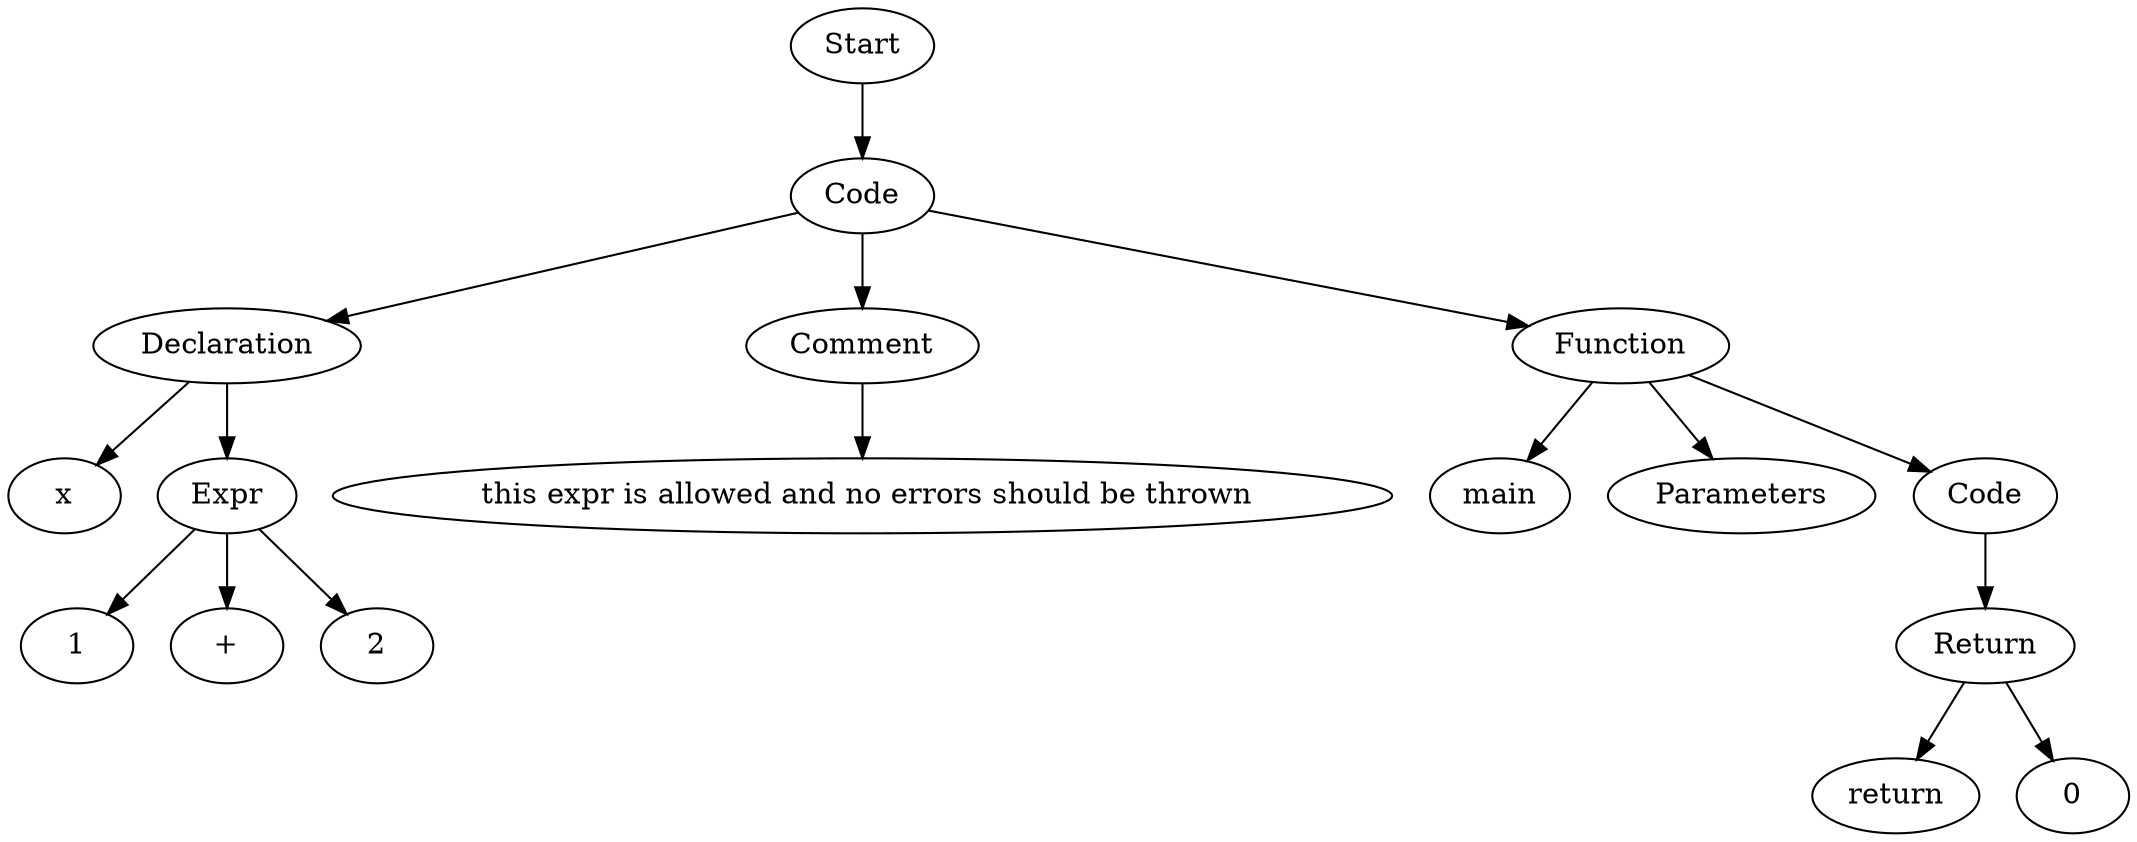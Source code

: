digraph AST {
  "126337879850528" [label="Start"];
  "126337879850528" -> "126337879835744";
  "126337879835744" [label="Code"];
  "126337879835744" -> "126337879847984";
  "126337879835744" -> "126337879839344";
  "126337879835744" -> "126337879847888";
  "126337879847984" [label="Declaration"];
  "126337879847984" -> "126337879850000";
  "126337879847984" -> "126337879849808";
  "126337879850000" [label="x"];
  "126337879849808" [label="Expr"];
  "126337879849808" -> "126337879848560";
  "126337879849808" -> "126337879848704";
  "126337879849808" -> "126337879847216";
  "126337879848560" [label="1"];
  "126337879848704" [label="+"];
  "126337879847216" [label="2"];
  "126337879839344" [label="Comment"];
  "126337879839344" -> "126337879845824";
  "126337879845824" [label=" this expr is allowed and no errors should be thrown"];
  "126337879847888" [label="Function"];
  "126337879847888" -> "126337879848608";
  "126337879847888" -> "126337879849760";
  "126337879847888" -> "126337879840016";
  "126337879848608" [label="main"];
  "126337879849760" [label="Parameters"];
  "126337879840016" [label="Code"];
  "126337879840016" -> "126337879840064";
  "126337879840064" [label="Return"];
  "126337879840064" -> "126337879835552";
  "126337879840064" -> "126337879847408";
  "126337879835552" [label="return"];
  "126337879847408" [label="0"];
}
